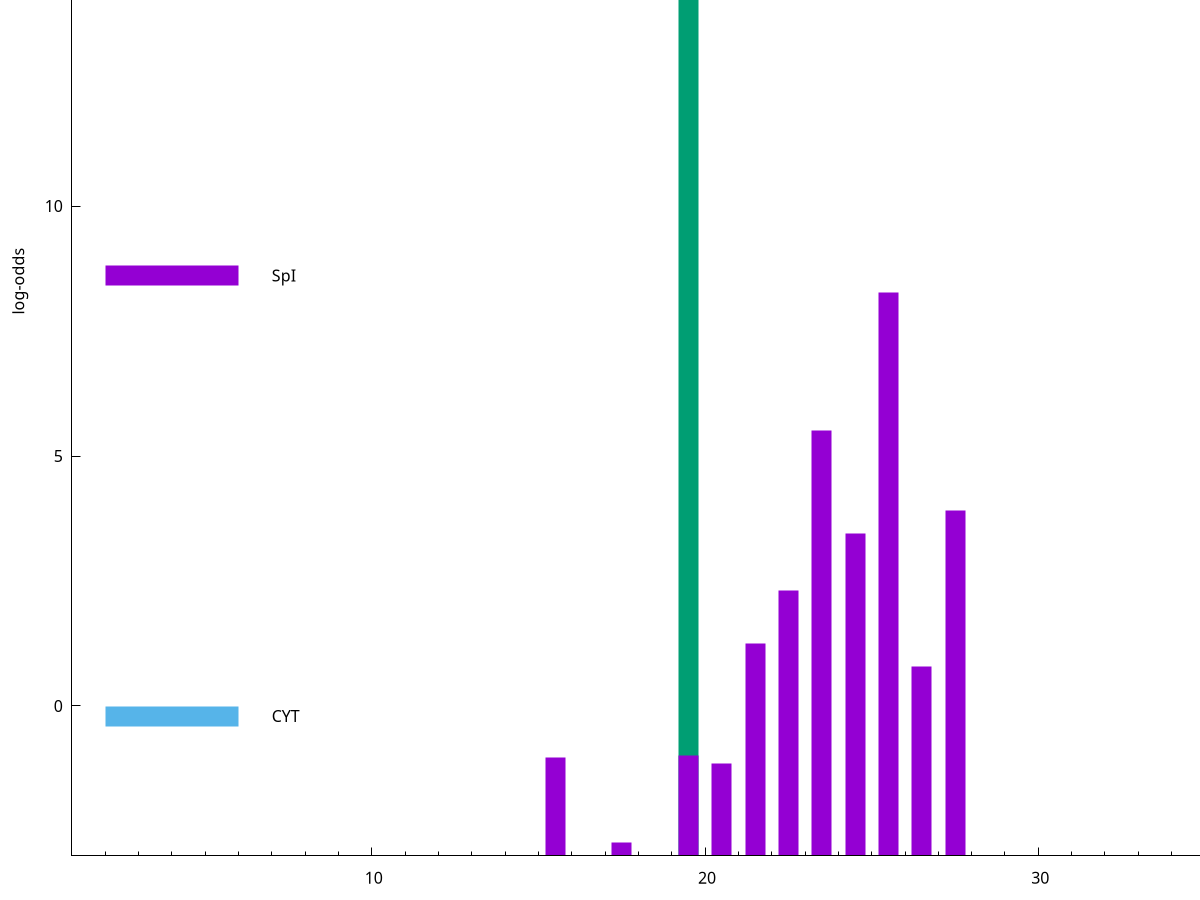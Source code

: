 set title "LipoP predictions for SRR4017833.gff"
set size 2., 1.4
set xrange [1:70] 
set mxtics 10
set yrange [-3:20]
set y2range [0:23]
set ylabel "log-odds"
set term postscript eps color solid "Helvetica" 30
set output "SRR4017833.gff45.eps"
set arrow from 2,16.9295 to 6,16.9295 nohead lt 2 lw 20
set label "SpII" at 7,16.9295
set arrow from 2,8.61119 to 6,8.61119 nohead lt 1 lw 20
set label "SpI" at 7,8.61119
set arrow from 2,-0.200913 to 6,-0.200913 nohead lt 3 lw 20
set label "CYT" at 7,-0.200913
set arrow from 2,16.9295 to 6,16.9295 nohead lt 2 lw 20
set label "SpII" at 7,16.9295
# NOTE: The scores below are the log-odds scores with the threshold
# NOTE: subtracted (a hack to make gnuplot make the histogram all
# NOTE: look nice).
plot "-" axes x1y2 title "" with impulses lt 2 lw 20, "-" axes x1y2 title "" with impulses lt 1 lw 20
19.500000 19.929500
e
25.500000 11.268550
23.500000 8.520780
27.500000 6.900710
24.500000 6.458350
22.500000 5.308620
21.500000 4.258450
26.500000 3.792831
19.500000 2.010808
15.500000 1.978700
20.500000 1.851820
17.500000 0.269140
e
exit
